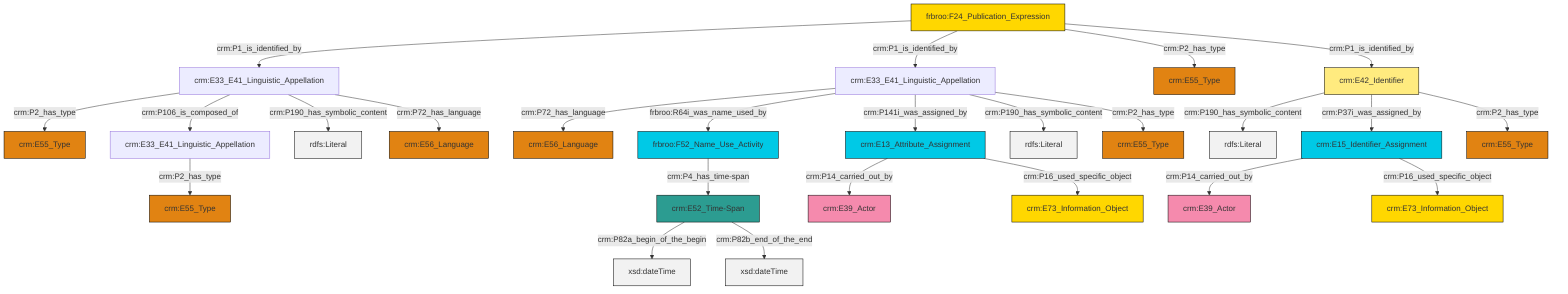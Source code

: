 graph TD
classDef Literal fill:#f2f2f2,stroke:#000000;
classDef CRM_Entity fill:#FFFFFF,stroke:#000000;
classDef Temporal_Entity fill:#00C9E6, stroke:#000000;
classDef Type fill:#E18312, stroke:#000000;
classDef Time-Span fill:#2C9C91, stroke:#000000;
classDef Appellation fill:#FFEB7F, stroke:#000000;
classDef Place fill:#008836, stroke:#000000;
classDef Persistent_Item fill:#B266B2, stroke:#000000;
classDef Conceptual_Object fill:#FFD700, stroke:#000000;
classDef Physical_Thing fill:#D2B48C, stroke:#000000;
classDef Actor fill:#f58aad, stroke:#000000;
classDef PC_Classes fill:#4ce600, stroke:#000000;
classDef Multi fill:#cccccc,stroke:#000000;

0["crm:E33_E41_Linguistic_Appellation"]:::Default -->|crm:P2_has_type| 1["crm:E55_Type"]:::Type
2["crm:E33_E41_Linguistic_Appellation"]:::Default -->|crm:P72_has_language| 3["crm:E56_Language"]:::Type
8["crm:E42_Identifier"]:::Appellation -->|crm:P190_has_symbolic_content| 9[rdfs:Literal]:::Literal
6["crm:E15_Identifier_Assignment"]:::Temporal_Entity -->|crm:P14_carried_out_by| 10["crm:E39_Actor"]:::Actor
4["frbroo:F24_Publication_Expression"]:::Conceptual_Object -->|crm:P1_is_identified_by| 0["crm:E33_E41_Linguistic_Appellation"]:::Default
4["frbroo:F24_Publication_Expression"]:::Conceptual_Object -->|crm:P1_is_identified_by| 2["crm:E33_E41_Linguistic_Appellation"]:::Default
6["crm:E15_Identifier_Assignment"]:::Temporal_Entity -->|crm:P16_used_specific_object| 11["crm:E73_Information_Object"]:::Conceptual_Object
8["crm:E42_Identifier"]:::Appellation -->|crm:P37i_was_assigned_by| 6["crm:E15_Identifier_Assignment"]:::Temporal_Entity
12["crm:E52_Time-Span"]:::Time-Span -->|crm:P82a_begin_of_the_begin| 13[xsd:dateTime]:::Literal
2["crm:E33_E41_Linguistic_Appellation"]:::Default -->|frbroo:R64i_was_name_used_by| 14["frbroo:F52_Name_Use_Activity"]:::Temporal_Entity
20["crm:E33_E41_Linguistic_Appellation"]:::Default -->|crm:P2_has_type| 21["crm:E55_Type"]:::Type
8["crm:E42_Identifier"]:::Appellation -->|crm:P2_has_type| 15["crm:E55_Type"]:::Type
14["frbroo:F52_Name_Use_Activity"]:::Temporal_Entity -->|crm:P4_has_time-span| 12["crm:E52_Time-Span"]:::Time-Span
2["crm:E33_E41_Linguistic_Appellation"]:::Default -->|crm:P141i_was_assigned_by| 26["crm:E13_Attribute_Assignment"]:::Temporal_Entity
0["crm:E33_E41_Linguistic_Appellation"]:::Default -->|crm:P106_is_composed_of| 20["crm:E33_E41_Linguistic_Appellation"]:::Default
2["crm:E33_E41_Linguistic_Appellation"]:::Default -->|crm:P190_has_symbolic_content| 29[rdfs:Literal]:::Literal
0["crm:E33_E41_Linguistic_Appellation"]:::Default -->|crm:P190_has_symbolic_content| 30[rdfs:Literal]:::Literal
0["crm:E33_E41_Linguistic_Appellation"]:::Default -->|crm:P72_has_language| 31["crm:E56_Language"]:::Type
12["crm:E52_Time-Span"]:::Time-Span -->|crm:P82b_end_of_the_end| 32[xsd:dateTime]:::Literal
4["frbroo:F24_Publication_Expression"]:::Conceptual_Object -->|crm:P2_has_type| 38["crm:E55_Type"]:::Type
26["crm:E13_Attribute_Assignment"]:::Temporal_Entity -->|crm:P14_carried_out_by| 17["crm:E39_Actor"]:::Actor
2["crm:E33_E41_Linguistic_Appellation"]:::Default -->|crm:P2_has_type| 33["crm:E55_Type"]:::Type
26["crm:E13_Attribute_Assignment"]:::Temporal_Entity -->|crm:P16_used_specific_object| 24["crm:E73_Information_Object"]:::Conceptual_Object
4["frbroo:F24_Publication_Expression"]:::Conceptual_Object -->|crm:P1_is_identified_by| 8["crm:E42_Identifier"]:::Appellation